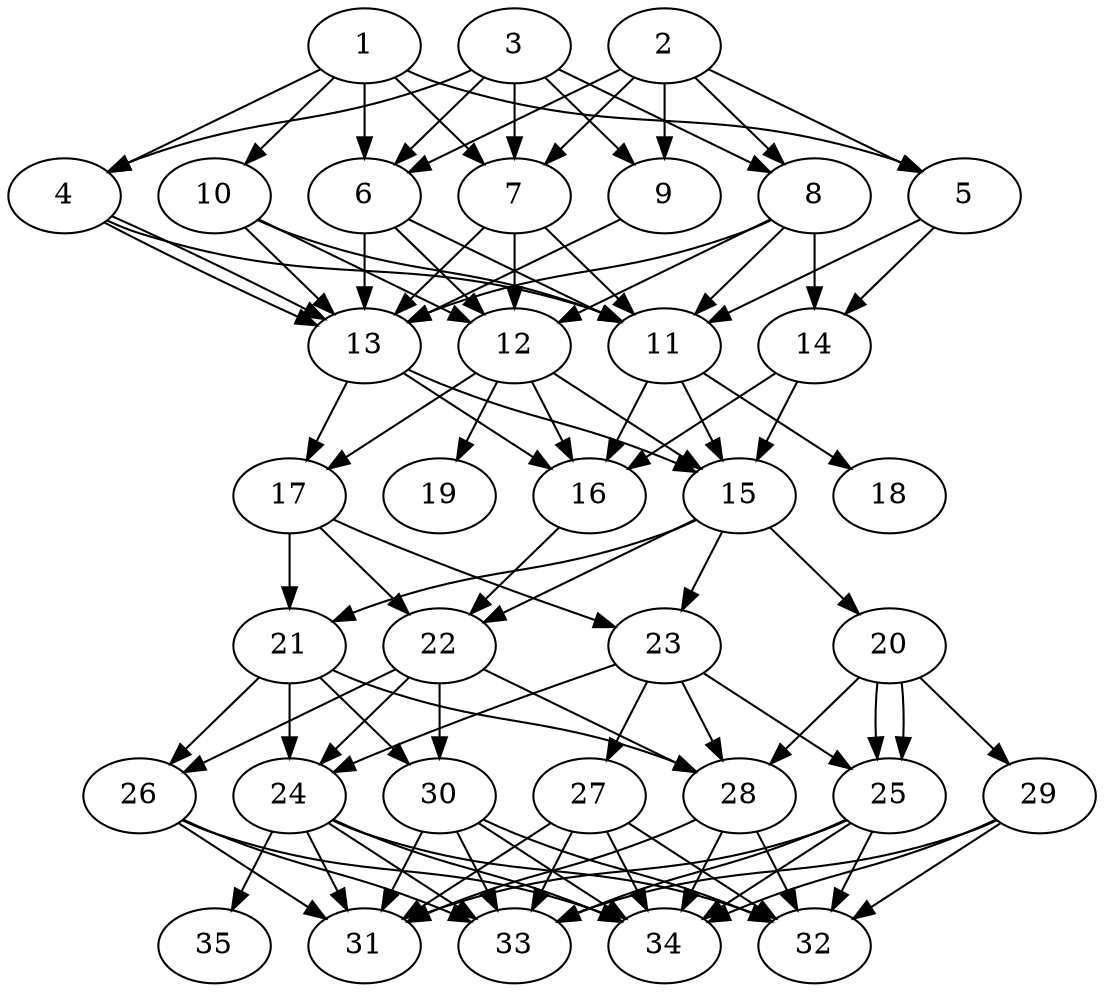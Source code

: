 // DAG automatically generated by daggen at Tue Aug  6 16:28:02 2019
// ./daggen --dot -n 35 --ccr 0.4 --fat 0.5 --regular 0.5 --density 0.9 --mindata 5242880 --maxdata 52428800 
digraph G {
  1 [size="27814400", alpha="0.00", expect_size="11125760"] 
  1 -> 4 [size ="11125760"]
  1 -> 5 [size ="11125760"]
  1 -> 6 [size ="11125760"]
  1 -> 7 [size ="11125760"]
  1 -> 10 [size ="11125760"]
  2 [size="31720960", alpha="0.06", expect_size="12688384"] 
  2 -> 5 [size ="12688384"]
  2 -> 6 [size ="12688384"]
  2 -> 7 [size ="12688384"]
  2 -> 8 [size ="12688384"]
  2 -> 9 [size ="12688384"]
  3 [size="60592640", alpha="0.13", expect_size="24237056"] 
  3 -> 4 [size ="24237056"]
  3 -> 6 [size ="24237056"]
  3 -> 7 [size ="24237056"]
  3 -> 8 [size ="24237056"]
  3 -> 9 [size ="24237056"]
  4 [size="49930240", alpha="0.10", expect_size="19972096"] 
  4 -> 11 [size ="19972096"]
  4 -> 13 [size ="19972096"]
  4 -> 13 [size ="19972096"]
  5 [size="68382720", alpha="0.18", expect_size="27353088"] 
  5 -> 11 [size ="27353088"]
  5 -> 14 [size ="27353088"]
  6 [size="125696000", alpha="0.06", expect_size="50278400"] 
  6 -> 11 [size ="50278400"]
  6 -> 12 [size ="50278400"]
  6 -> 13 [size ="50278400"]
  7 [size="72675840", alpha="0.11", expect_size="29070336"] 
  7 -> 11 [size ="29070336"]
  7 -> 12 [size ="29070336"]
  7 -> 13 [size ="29070336"]
  8 [size="70113280", alpha="0.10", expect_size="28045312"] 
  8 -> 11 [size ="28045312"]
  8 -> 12 [size ="28045312"]
  8 -> 13 [size ="28045312"]
  8 -> 14 [size ="28045312"]
  9 [size="100492800", alpha="0.17", expect_size="40197120"] 
  9 -> 13 [size ="40197120"]
  10 [size="47367680", alpha="0.15", expect_size="18947072"] 
  10 -> 11 [size ="18947072"]
  10 -> 12 [size ="18947072"]
  10 -> 13 [size ="18947072"]
  11 [size="37488640", alpha="0.15", expect_size="14995456"] 
  11 -> 15 [size ="14995456"]
  11 -> 16 [size ="14995456"]
  11 -> 18 [size ="14995456"]
  12 [size="40263680", alpha="0.19", expect_size="16105472"] 
  12 -> 15 [size ="16105472"]
  12 -> 16 [size ="16105472"]
  12 -> 17 [size ="16105472"]
  12 -> 19 [size ="16105472"]
  13 [size="75581440", alpha="0.05", expect_size="30232576"] 
  13 -> 15 [size ="30232576"]
  13 -> 16 [size ="30232576"]
  13 -> 17 [size ="30232576"]
  14 [size="33715200", alpha="0.14", expect_size="13486080"] 
  14 -> 15 [size ="13486080"]
  14 -> 16 [size ="13486080"]
  15 [size="90237440", alpha="0.06", expect_size="36094976"] 
  15 -> 20 [size ="36094976"]
  15 -> 21 [size ="36094976"]
  15 -> 22 [size ="36094976"]
  15 -> 23 [size ="36094976"]
  16 [size="77944320", alpha="0.17", expect_size="31177728"] 
  16 -> 22 [size ="31177728"]
  17 [size="115543040", alpha="0.20", expect_size="46217216"] 
  17 -> 21 [size ="46217216"]
  17 -> 22 [size ="46217216"]
  17 -> 23 [size ="46217216"]
  18 [size="64824320", alpha="0.02", expect_size="25929728"] 
  19 [size="124085760", alpha="0.04", expect_size="49634304"] 
  20 [size="107281920", alpha="0.11", expect_size="42912768"] 
  20 -> 25 [size ="42912768"]
  20 -> 25 [size ="42912768"]
  20 -> 28 [size ="42912768"]
  20 -> 29 [size ="42912768"]
  21 [size="80704000", alpha="0.01", expect_size="32281600"] 
  21 -> 24 [size ="32281600"]
  21 -> 26 [size ="32281600"]
  21 -> 28 [size ="32281600"]
  21 -> 30 [size ="32281600"]
  22 [size="51857920", alpha="0.15", expect_size="20743168"] 
  22 -> 24 [size ="20743168"]
  22 -> 26 [size ="20743168"]
  22 -> 28 [size ="20743168"]
  22 -> 30 [size ="20743168"]
  23 [size="46382080", alpha="0.16", expect_size="18552832"] 
  23 -> 24 [size ="18552832"]
  23 -> 25 [size ="18552832"]
  23 -> 27 [size ="18552832"]
  23 -> 28 [size ="18552832"]
  24 [size="76710400", alpha="0.04", expect_size="30684160"] 
  24 -> 31 [size ="30684160"]
  24 -> 32 [size ="30684160"]
  24 -> 33 [size ="30684160"]
  24 -> 34 [size ="30684160"]
  24 -> 35 [size ="30684160"]
  25 [size="41615360", alpha="0.01", expect_size="16646144"] 
  25 -> 31 [size ="16646144"]
  25 -> 32 [size ="16646144"]
  25 -> 33 [size ="16646144"]
  25 -> 34 [size ="16646144"]
  26 [size="78799360", alpha="0.17", expect_size="31519744"] 
  26 -> 31 [size ="31519744"]
  26 -> 33 [size ="31519744"]
  26 -> 34 [size ="31519744"]
  27 [size="62763520", alpha="0.03", expect_size="25105408"] 
  27 -> 31 [size ="25105408"]
  27 -> 32 [size ="25105408"]
  27 -> 33 [size ="25105408"]
  27 -> 34 [size ="25105408"]
  28 [size="62586880", alpha="0.19", expect_size="25034752"] 
  28 -> 31 [size ="25034752"]
  28 -> 32 [size ="25034752"]
  28 -> 34 [size ="25034752"]
  29 [size="73971200", alpha="0.10", expect_size="29588480"] 
  29 -> 32 [size ="29588480"]
  29 -> 33 [size ="29588480"]
  29 -> 34 [size ="29588480"]
  30 [size="94740480", alpha="0.06", expect_size="37896192"] 
  30 -> 31 [size ="37896192"]
  30 -> 32 [size ="37896192"]
  30 -> 33 [size ="37896192"]
  30 -> 34 [size ="37896192"]
  31 [size="42984960", alpha="0.07", expect_size="17193984"] 
  32 [size="51384320", alpha="0.12", expect_size="20553728"] 
  33 [size="20582400", alpha="0.08", expect_size="8232960"] 
  34 [size="116034560", alpha="0.07", expect_size="46413824"] 
  35 [size="20669440", alpha="0.20", expect_size="8267776"] 
}

